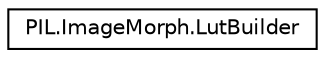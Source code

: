 digraph "Graphical Class Hierarchy"
{
 // LATEX_PDF_SIZE
  edge [fontname="Helvetica",fontsize="10",labelfontname="Helvetica",labelfontsize="10"];
  node [fontname="Helvetica",fontsize="10",shape=record];
  rankdir="LR";
  Node0 [label="PIL.ImageMorph.LutBuilder",height=0.2,width=0.4,color="black", fillcolor="white", style="filled",URL="$classPIL_1_1ImageMorph_1_1LutBuilder.html",tooltip=" "];
}
